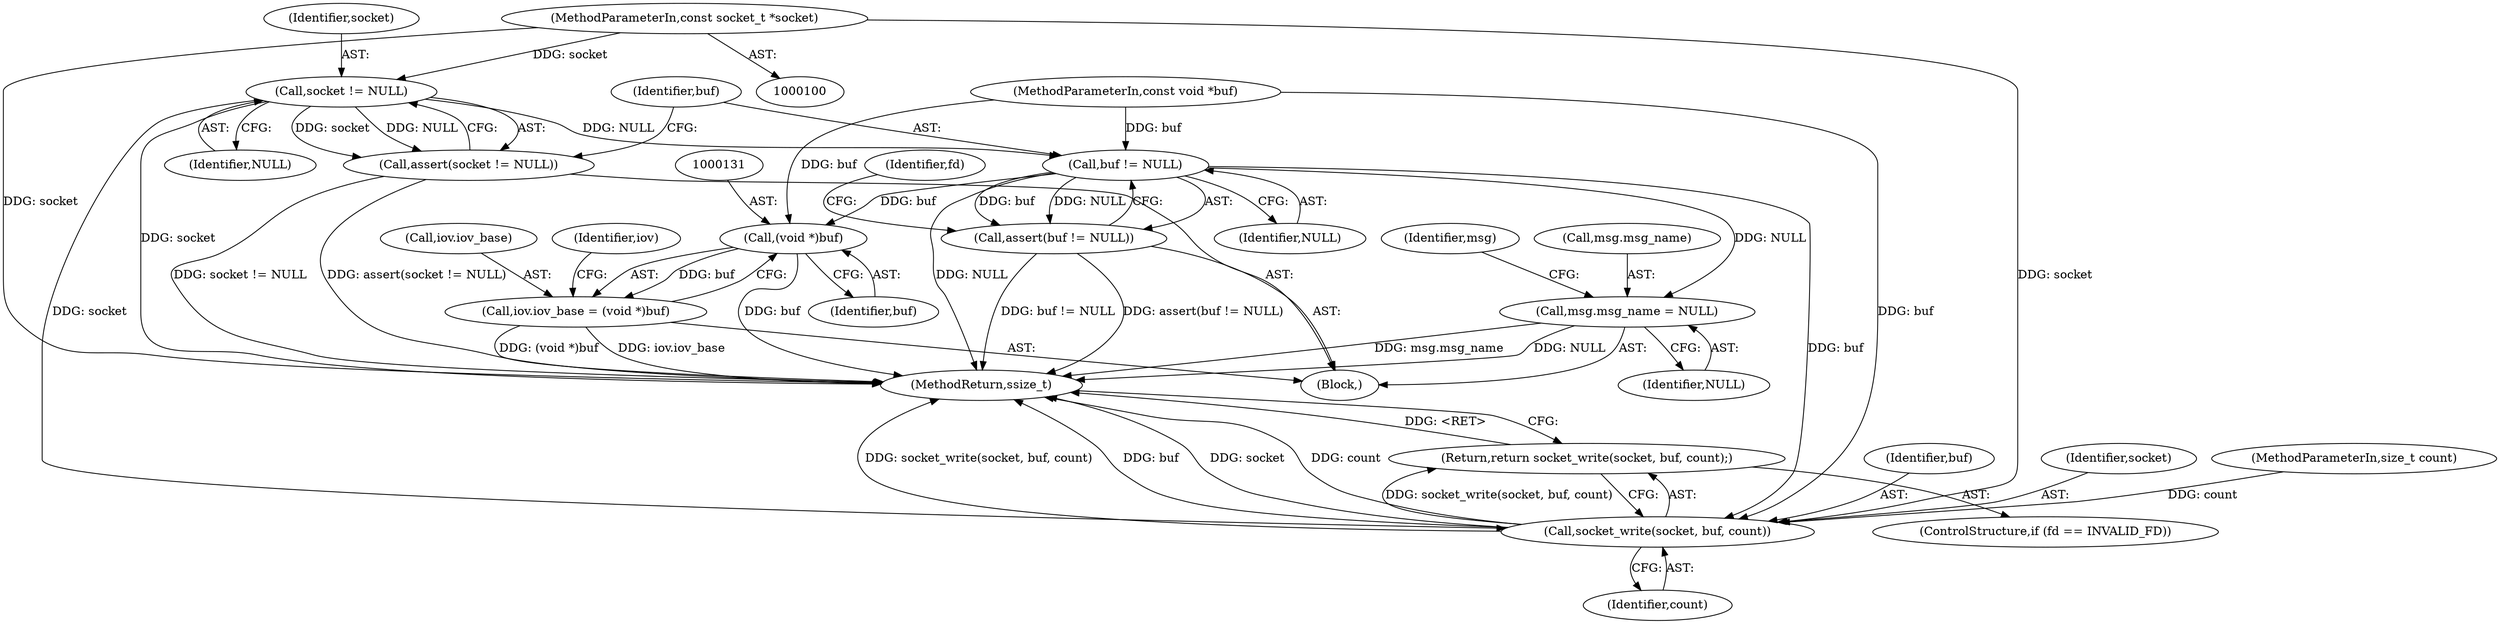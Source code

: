 digraph "0_Android_472271b153c5dc53c28beac55480a8d8434b2d5c_65@API" {
"1000107" [label="(Call,socket != NULL)"];
"1000101" [label="(MethodParameterIn,const socket_t *socket)"];
"1000106" [label="(Call,assert(socket != NULL))"];
"1000111" [label="(Call,buf != NULL)"];
"1000110" [label="(Call,assert(buf != NULL))"];
"1000119" [label="(Call,socket_write(socket, buf, count))"];
"1000118" [label="(Return,return socket_write(socket, buf, count);)"];
"1000130" [label="(Call,(void *)buf)"];
"1000126" [label="(Call,iov.iov_base = (void *)buf)"];
"1000160" [label="(Call,msg.msg_name = NULL)"];
"1000122" [label="(Identifier,count)"];
"1000109" [label="(Identifier,NULL)"];
"1000112" [label="(Identifier,buf)"];
"1000214" [label="(MethodReturn,ssize_t)"];
"1000167" [label="(Identifier,msg)"];
"1000101" [label="(MethodParameterIn,const socket_t *socket)"];
"1000116" [label="(Identifier,fd)"];
"1000161" [label="(Call,msg.msg_name)"];
"1000119" [label="(Call,socket_write(socket, buf, count))"];
"1000111" [label="(Call,buf != NULL)"];
"1000110" [label="(Call,assert(buf != NULL))"];
"1000105" [label="(Block,)"];
"1000118" [label="(Return,return socket_write(socket, buf, count);)"];
"1000127" [label="(Call,iov.iov_base)"];
"1000130" [label="(Call,(void *)buf)"];
"1000106" [label="(Call,assert(socket != NULL))"];
"1000113" [label="(Identifier,NULL)"];
"1000121" [label="(Identifier,buf)"];
"1000102" [label="(MethodParameterIn,const void *buf)"];
"1000114" [label="(ControlStructure,if (fd == INVALID_FD))"];
"1000107" [label="(Call,socket != NULL)"];
"1000135" [label="(Identifier,iov)"];
"1000160" [label="(Call,msg.msg_name = NULL)"];
"1000120" [label="(Identifier,socket)"];
"1000164" [label="(Identifier,NULL)"];
"1000103" [label="(MethodParameterIn,size_t count)"];
"1000126" [label="(Call,iov.iov_base = (void *)buf)"];
"1000132" [label="(Identifier,buf)"];
"1000108" [label="(Identifier,socket)"];
"1000107" -> "1000106"  [label="AST: "];
"1000107" -> "1000109"  [label="CFG: "];
"1000108" -> "1000107"  [label="AST: "];
"1000109" -> "1000107"  [label="AST: "];
"1000106" -> "1000107"  [label="CFG: "];
"1000107" -> "1000214"  [label="DDG: socket"];
"1000107" -> "1000106"  [label="DDG: socket"];
"1000107" -> "1000106"  [label="DDG: NULL"];
"1000101" -> "1000107"  [label="DDG: socket"];
"1000107" -> "1000111"  [label="DDG: NULL"];
"1000107" -> "1000119"  [label="DDG: socket"];
"1000101" -> "1000100"  [label="AST: "];
"1000101" -> "1000214"  [label="DDG: socket"];
"1000101" -> "1000119"  [label="DDG: socket"];
"1000106" -> "1000105"  [label="AST: "];
"1000112" -> "1000106"  [label="CFG: "];
"1000106" -> "1000214"  [label="DDG: socket != NULL"];
"1000106" -> "1000214"  [label="DDG: assert(socket != NULL)"];
"1000111" -> "1000110"  [label="AST: "];
"1000111" -> "1000113"  [label="CFG: "];
"1000112" -> "1000111"  [label="AST: "];
"1000113" -> "1000111"  [label="AST: "];
"1000110" -> "1000111"  [label="CFG: "];
"1000111" -> "1000214"  [label="DDG: NULL"];
"1000111" -> "1000110"  [label="DDG: buf"];
"1000111" -> "1000110"  [label="DDG: NULL"];
"1000102" -> "1000111"  [label="DDG: buf"];
"1000111" -> "1000119"  [label="DDG: buf"];
"1000111" -> "1000130"  [label="DDG: buf"];
"1000111" -> "1000160"  [label="DDG: NULL"];
"1000110" -> "1000105"  [label="AST: "];
"1000116" -> "1000110"  [label="CFG: "];
"1000110" -> "1000214"  [label="DDG: assert(buf != NULL)"];
"1000110" -> "1000214"  [label="DDG: buf != NULL"];
"1000119" -> "1000118"  [label="AST: "];
"1000119" -> "1000122"  [label="CFG: "];
"1000120" -> "1000119"  [label="AST: "];
"1000121" -> "1000119"  [label="AST: "];
"1000122" -> "1000119"  [label="AST: "];
"1000118" -> "1000119"  [label="CFG: "];
"1000119" -> "1000214"  [label="DDG: socket_write(socket, buf, count)"];
"1000119" -> "1000214"  [label="DDG: buf"];
"1000119" -> "1000214"  [label="DDG: socket"];
"1000119" -> "1000214"  [label="DDG: count"];
"1000119" -> "1000118"  [label="DDG: socket_write(socket, buf, count)"];
"1000102" -> "1000119"  [label="DDG: buf"];
"1000103" -> "1000119"  [label="DDG: count"];
"1000118" -> "1000114"  [label="AST: "];
"1000214" -> "1000118"  [label="CFG: "];
"1000118" -> "1000214"  [label="DDG: <RET>"];
"1000130" -> "1000126"  [label="AST: "];
"1000130" -> "1000132"  [label="CFG: "];
"1000131" -> "1000130"  [label="AST: "];
"1000132" -> "1000130"  [label="AST: "];
"1000126" -> "1000130"  [label="CFG: "];
"1000130" -> "1000214"  [label="DDG: buf"];
"1000130" -> "1000126"  [label="DDG: buf"];
"1000102" -> "1000130"  [label="DDG: buf"];
"1000126" -> "1000105"  [label="AST: "];
"1000127" -> "1000126"  [label="AST: "];
"1000135" -> "1000126"  [label="CFG: "];
"1000126" -> "1000214"  [label="DDG: (void *)buf"];
"1000126" -> "1000214"  [label="DDG: iov.iov_base"];
"1000160" -> "1000105"  [label="AST: "];
"1000160" -> "1000164"  [label="CFG: "];
"1000161" -> "1000160"  [label="AST: "];
"1000164" -> "1000160"  [label="AST: "];
"1000167" -> "1000160"  [label="CFG: "];
"1000160" -> "1000214"  [label="DDG: NULL"];
"1000160" -> "1000214"  [label="DDG: msg.msg_name"];
}
